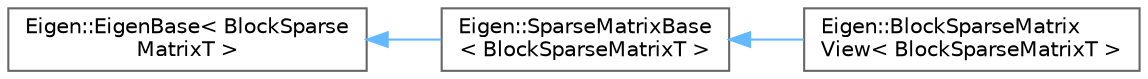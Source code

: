 digraph "类继承关系图"
{
 // LATEX_PDF_SIZE
  bgcolor="transparent";
  edge [fontname=Helvetica,fontsize=10,labelfontname=Helvetica,labelfontsize=10];
  node [fontname=Helvetica,fontsize=10,shape=box,height=0.2,width=0.4];
  rankdir="LR";
  Node0 [id="Node000000",label="Eigen::EigenBase\< BlockSparse\lMatrixT \>",height=0.2,width=0.4,color="grey40", fillcolor="white", style="filled",URL="$struct_eigen_1_1_eigen_base.html",tooltip=" "];
  Node0 -> Node1 [id="edge3794_Node000000_Node000001",dir="back",color="steelblue1",style="solid",tooltip=" "];
  Node1 [id="Node000001",label="Eigen::SparseMatrixBase\l\< BlockSparseMatrixT \>",height=0.2,width=0.4,color="grey40", fillcolor="white", style="filled",URL="$class_eigen_1_1_sparse_matrix_base.html",tooltip=" "];
  Node1 -> Node2 [id="edge3795_Node000001_Node000002",dir="back",color="steelblue1",style="solid",tooltip=" "];
  Node2 [id="Node000002",label="Eigen::BlockSparseMatrix\lView\< BlockSparseMatrixT \>",height=0.2,width=0.4,color="grey40", fillcolor="white", style="filled",URL="$class_eigen_1_1_block_sparse_matrix_view.html",tooltip=" "];
}
